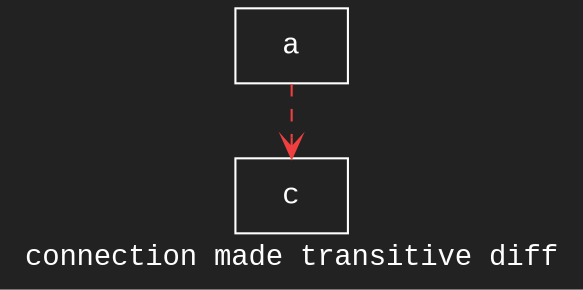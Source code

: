 digraph D {
    tooltip="connection made transitive diff";
    label="connection made transitive diff";
    bgcolor="#222222";
    fontcolor="#ffffff";
    fontname="Courier New";
    
    node1 [color="#ffffff",fontcolor="#ffffff",fontname="Courier New",shape="rectangle",tooltip="a",label="a"]
    
    node2 [color="#ffffff",fontcolor="#ffffff",fontname="Courier New",shape="rectangle",tooltip="c",label="c"]
    
    node1 -> node2 [arrowhead="vee",color="#ef3f3f",style="dashed",tooltip="a\n   ->\nc",]
}
